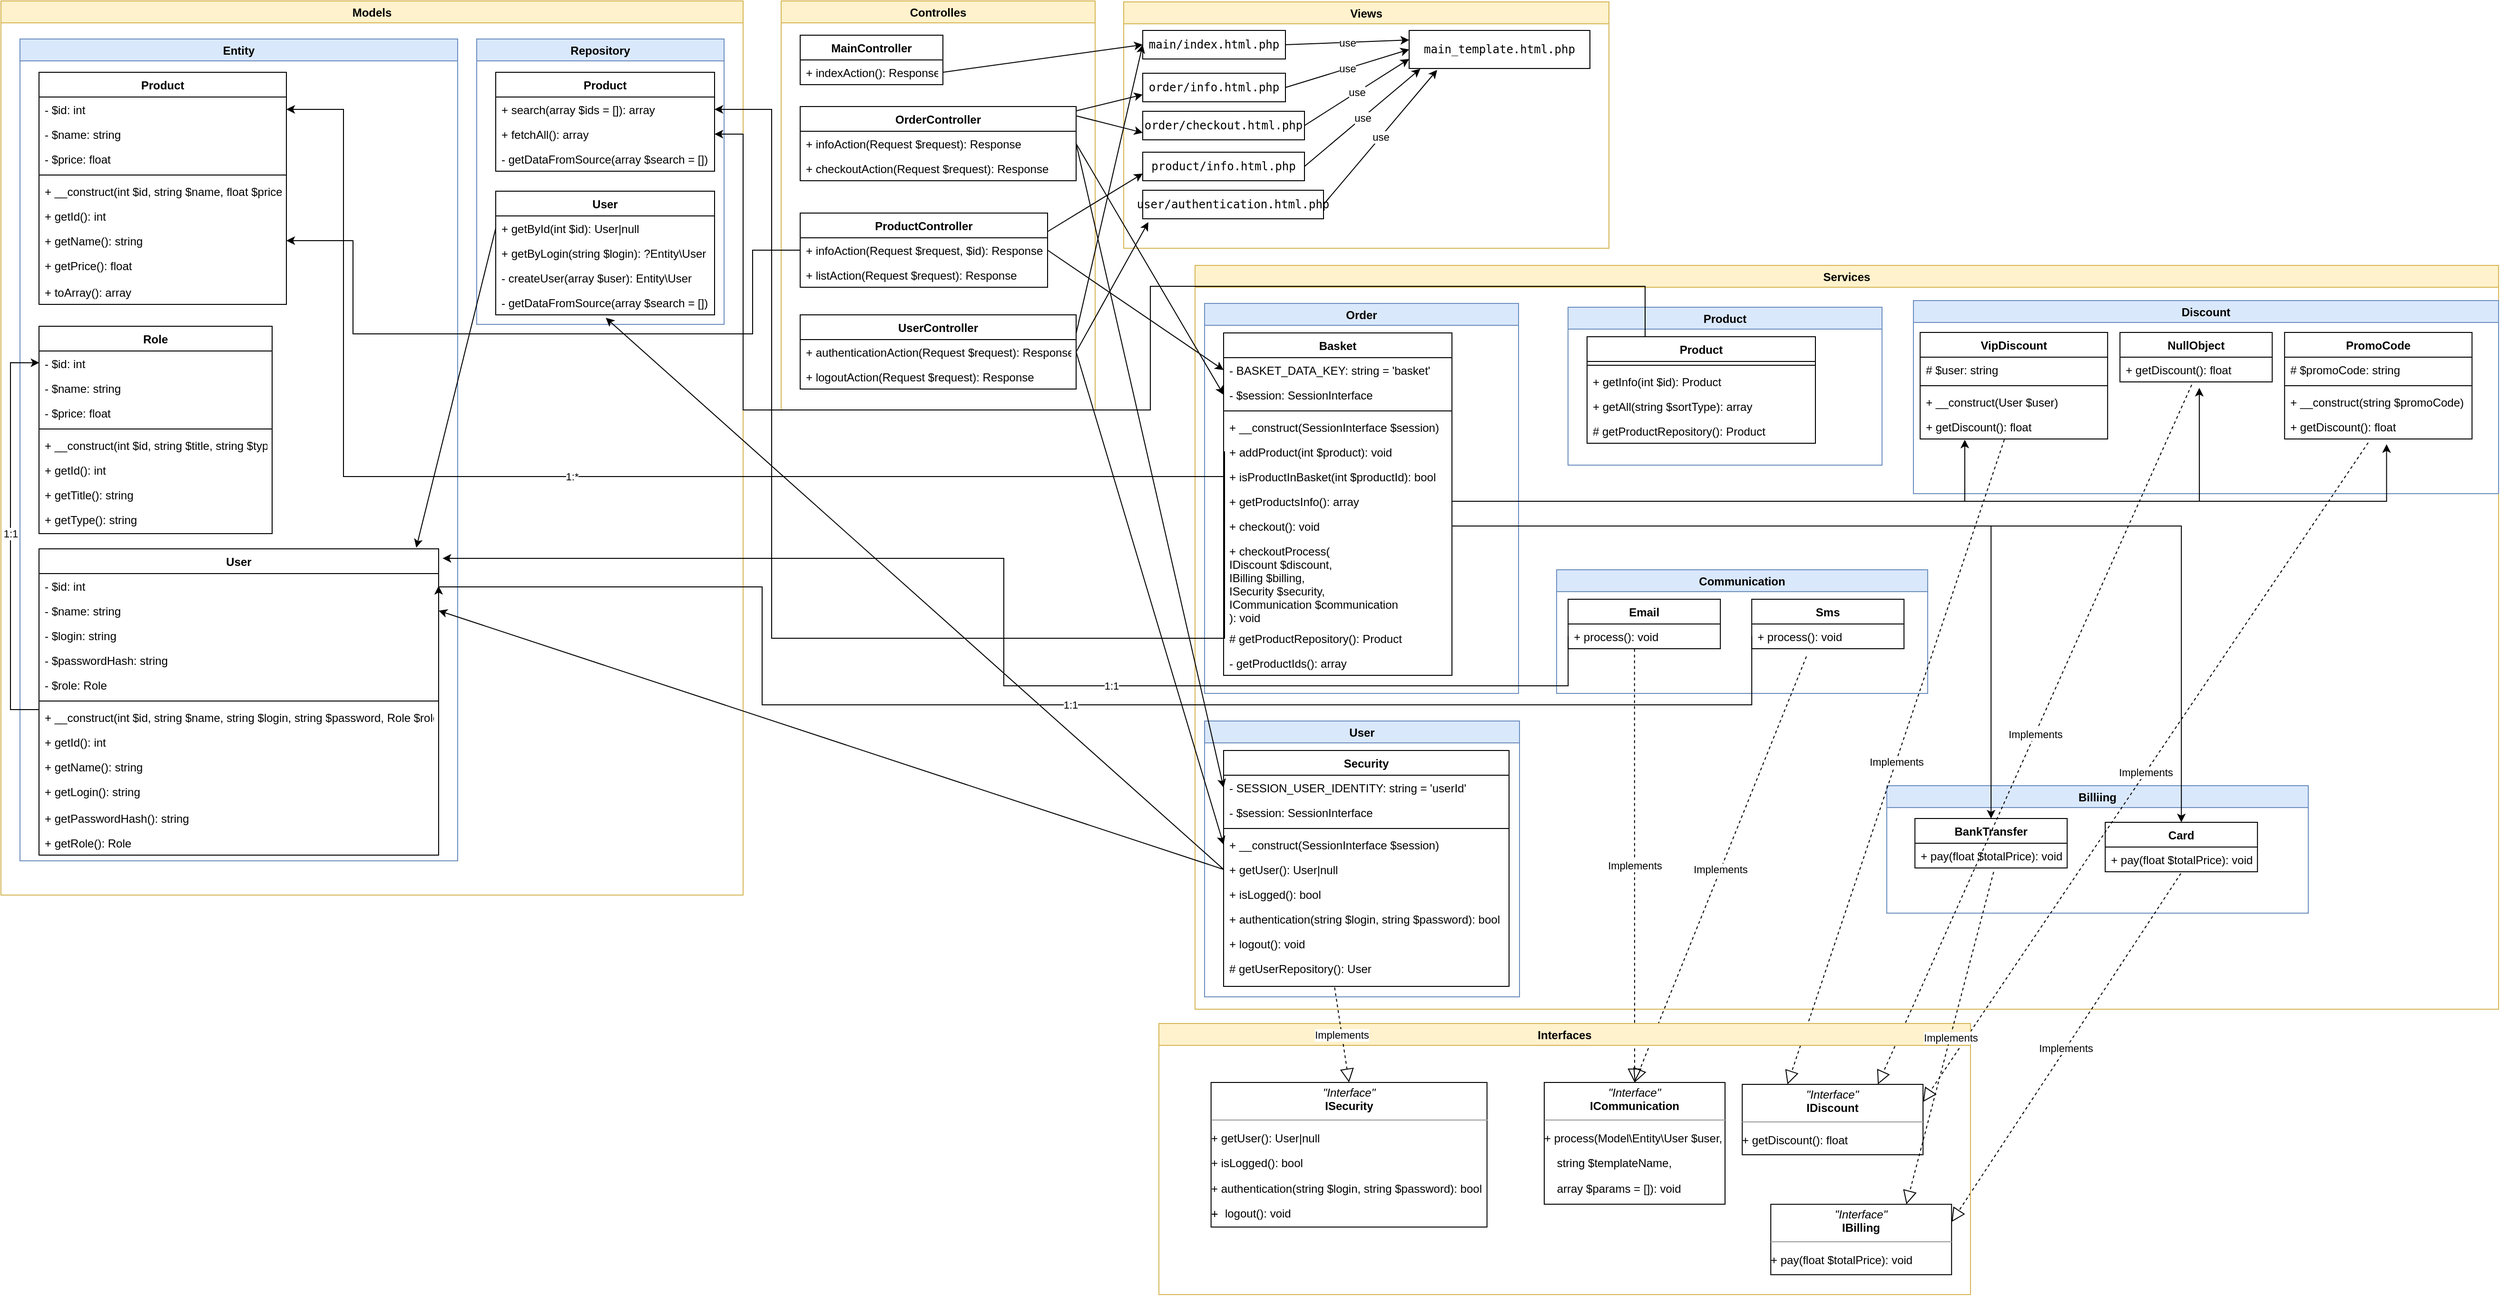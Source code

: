 <mxfile version="10.6.0" type="github"><diagram name="Page-1" id="5f0bae14-7c28-e335-631c-24af17079c00"><mxGraphModel dx="5050" dy="2860" grid="1" gridSize="10" guides="1" tooltips="1" connect="1" arrows="1" fold="1" page="1" pageScale="1" pageWidth="1100" pageHeight="850" background="#ffffff" math="0" shadow="0"><root><mxCell id="0"/><mxCell id="1" parent="0"/><mxCell id="SZYlyDQ5Q8TFRqOkPXHu-3" value="Controlles" style="swimlane;labelBackgroundColor=none;fillColor=#fff2cc;strokeColor=#d6b656;" parent="1" vertex="1"><mxGeometry x="840" y="20" width="330" height="430" as="geometry"/></mxCell><mxCell id="SZYlyDQ5Q8TFRqOkPXHu-4" value="MainController" style="swimlane;fontStyle=1;childLayout=stackLayout;horizontal=1;startSize=26;fillColor=none;horizontalStack=0;resizeParent=1;resizeParentMax=0;resizeLast=0;collapsible=1;marginBottom=0;" parent="SZYlyDQ5Q8TFRqOkPXHu-3" vertex="1"><mxGeometry x="20" y="36" width="150" height="52" as="geometry"/></mxCell><mxCell id="SZYlyDQ5Q8TFRqOkPXHu-5" value="+ indexAction(): Response" style="text;strokeColor=none;fillColor=none;align=left;verticalAlign=top;spacingLeft=4;spacingRight=4;overflow=hidden;rotatable=0;points=[[0,0.5],[1,0.5]];portConstraint=eastwest;" parent="SZYlyDQ5Q8TFRqOkPXHu-4" vertex="1"><mxGeometry y="26" width="150" height="26" as="geometry"/></mxCell><mxCell id="SZYlyDQ5Q8TFRqOkPXHu-8" value="OrderController" style="swimlane;fontStyle=1;childLayout=stackLayout;horizontal=1;startSize=26;fillColor=none;horizontalStack=0;resizeParent=1;resizeParentMax=0;resizeLast=0;collapsible=1;marginBottom=0;" parent="SZYlyDQ5Q8TFRqOkPXHu-3" vertex="1"><mxGeometry x="20" y="111" width="290" height="78" as="geometry"/></mxCell><mxCell id="ObM2VqM86O0dEcitTG5f-125" value="+ infoAction(Request $request): Response" style="text;strokeColor=none;fillColor=none;align=left;verticalAlign=top;spacingLeft=4;spacingRight=4;overflow=hidden;rotatable=0;points=[[0,0.5],[1,0.5]];portConstraint=eastwest;fontStyle=0" vertex="1" parent="SZYlyDQ5Q8TFRqOkPXHu-8"><mxGeometry y="26" width="290" height="26" as="geometry"/></mxCell><mxCell id="SZYlyDQ5Q8TFRqOkPXHu-10" value="+ checkoutAction(Request $request): Response" style="text;strokeColor=none;fillColor=none;align=left;verticalAlign=top;spacingLeft=4;spacingRight=4;overflow=hidden;rotatable=0;points=[[0,0.5],[1,0.5]];portConstraint=eastwest;" parent="SZYlyDQ5Q8TFRqOkPXHu-8" vertex="1"><mxGeometry y="52" width="290" height="26" as="geometry"/></mxCell><mxCell id="SZYlyDQ5Q8TFRqOkPXHu-12" value="ProductController" style="swimlane;fontStyle=1;childLayout=stackLayout;horizontal=1;startSize=26;fillColor=none;horizontalStack=0;resizeParent=1;resizeParentMax=0;resizeLast=0;collapsible=1;marginBottom=0;" parent="SZYlyDQ5Q8TFRqOkPXHu-3" vertex="1"><mxGeometry x="20" y="223" width="260" height="78" as="geometry"/></mxCell><mxCell id="SZYlyDQ5Q8TFRqOkPXHu-13" value="+ infoAction(Request $request, $id): Response" style="text;strokeColor=none;fillColor=none;align=left;verticalAlign=top;spacingLeft=4;spacingRight=4;overflow=hidden;rotatable=0;points=[[0,0.5],[1,0.5]];portConstraint=eastwest;" parent="SZYlyDQ5Q8TFRqOkPXHu-12" vertex="1"><mxGeometry y="26" width="260" height="26" as="geometry"/></mxCell><mxCell id="SZYlyDQ5Q8TFRqOkPXHu-14" value="+ listAction(Request $request): Response" style="text;strokeColor=none;fillColor=none;align=left;verticalAlign=top;spacingLeft=4;spacingRight=4;overflow=hidden;rotatable=0;points=[[0,0.5],[1,0.5]];portConstraint=eastwest;" parent="SZYlyDQ5Q8TFRqOkPXHu-12" vertex="1"><mxGeometry y="52" width="260" height="26" as="geometry"/></mxCell><mxCell id="SZYlyDQ5Q8TFRqOkPXHu-16" value="UserController" style="swimlane;fontStyle=1;childLayout=stackLayout;horizontal=1;startSize=26;fillColor=none;horizontalStack=0;resizeParent=1;resizeParentMax=0;resizeLast=0;collapsible=1;marginBottom=0;" parent="SZYlyDQ5Q8TFRqOkPXHu-3" vertex="1"><mxGeometry x="20" y="330" width="290" height="78" as="geometry"/></mxCell><mxCell id="SZYlyDQ5Q8TFRqOkPXHu-17" value="+ authenticationAction(Request $request): Response" style="text;strokeColor=none;fillColor=none;align=left;verticalAlign=top;spacingLeft=4;spacingRight=4;overflow=hidden;rotatable=0;points=[[0,0.5],[1,0.5]];portConstraint=eastwest;" parent="SZYlyDQ5Q8TFRqOkPXHu-16" vertex="1"><mxGeometry y="26" width="290" height="26" as="geometry"/></mxCell><mxCell id="SZYlyDQ5Q8TFRqOkPXHu-18" value="+ logoutAction(Request $request): Response" style="text;strokeColor=none;fillColor=none;align=left;verticalAlign=top;spacingLeft=4;spacingRight=4;overflow=hidden;rotatable=0;points=[[0,0.5],[1,0.5]];portConstraint=eastwest;" parent="SZYlyDQ5Q8TFRqOkPXHu-16" vertex="1"><mxGeometry y="52" width="290" height="26" as="geometry"/></mxCell><mxCell id="SZYlyDQ5Q8TFRqOkPXHu-20" value="Models" style="swimlane;labelBackgroundColor=none;html=0;fillColor=#fff2cc;strokeColor=#d6b656;" parent="1" vertex="1"><mxGeometry x="20" y="20" width="780" height="940" as="geometry"/></mxCell><mxCell id="SZYlyDQ5Q8TFRqOkPXHu-21" value="Entity" style="swimlane;labelBackgroundColor=none;html=0;fillColor=#dae8fc;strokeColor=#6c8ebf;" parent="SZYlyDQ5Q8TFRqOkPXHu-20" vertex="1"><mxGeometry x="20" y="40" width="460" height="864" as="geometry"/></mxCell><mxCell id="SZYlyDQ5Q8TFRqOkPXHu-22" value="Product" style="swimlane;fontStyle=1;childLayout=stackLayout;horizontal=1;startSize=26;fillColor=none;horizontalStack=0;resizeParent=1;resizeParentMax=0;resizeLast=0;collapsible=1;marginBottom=0;labelBackgroundColor=none;html=0;" parent="SZYlyDQ5Q8TFRqOkPXHu-21" vertex="1"><mxGeometry x="20" y="35" width="260" height="244" as="geometry"><mxRectangle x="20" y="810" width="70" height="26" as="alternateBounds"/></mxGeometry></mxCell><mxCell id="SZYlyDQ5Q8TFRqOkPXHu-23" value="- $id: int" style="text;strokeColor=none;fillColor=none;align=left;verticalAlign=top;spacingLeft=4;spacingRight=4;overflow=hidden;rotatable=0;points=[[0,0.5],[1,0.5]];portConstraint=eastwest;" parent="SZYlyDQ5Q8TFRqOkPXHu-22" vertex="1"><mxGeometry y="26" width="260" height="26" as="geometry"/></mxCell><mxCell id="SZYlyDQ5Q8TFRqOkPXHu-24" value="- $name: string" style="text;strokeColor=none;fillColor=none;align=left;verticalAlign=top;spacingLeft=4;spacingRight=4;overflow=hidden;rotatable=0;points=[[0,0.5],[1,0.5]];portConstraint=eastwest;" parent="SZYlyDQ5Q8TFRqOkPXHu-22" vertex="1"><mxGeometry y="52" width="260" height="26" as="geometry"/></mxCell><mxCell id="SZYlyDQ5Q8TFRqOkPXHu-25" value="- $price: float" style="text;strokeColor=none;fillColor=none;align=left;verticalAlign=top;spacingLeft=4;spacingRight=4;overflow=hidden;rotatable=0;points=[[0,0.5],[1,0.5]];portConstraint=eastwest;" parent="SZYlyDQ5Q8TFRqOkPXHu-22" vertex="1"><mxGeometry y="78" width="260" height="26" as="geometry"/></mxCell><mxCell id="ObM2VqM86O0dEcitTG5f-130" value="" style="line;strokeWidth=1;fillColor=none;align=left;verticalAlign=middle;spacingTop=-1;spacingLeft=3;spacingRight=3;rotatable=0;labelPosition=right;points=[];portConstraint=eastwest;fontFamily=Helvetica;" vertex="1" parent="SZYlyDQ5Q8TFRqOkPXHu-22"><mxGeometry y="104" width="260" height="8" as="geometry"/></mxCell><mxCell id="SZYlyDQ5Q8TFRqOkPXHu-28" value="+ __construct(int $id, string $name, float $price)" style="text;strokeColor=none;fillColor=none;align=left;verticalAlign=top;spacingLeft=4;spacingRight=4;overflow=hidden;rotatable=0;points=[[0,0.5],[1,0.5]];portConstraint=eastwest;" parent="SZYlyDQ5Q8TFRqOkPXHu-22" vertex="1"><mxGeometry y="112" width="260" height="26" as="geometry"/></mxCell><mxCell id="SZYlyDQ5Q8TFRqOkPXHu-29" value="+ getId(): int" style="text;strokeColor=none;fillColor=none;align=left;verticalAlign=top;spacingLeft=4;spacingRight=4;overflow=hidden;rotatable=0;points=[[0,0.5],[1,0.5]];portConstraint=eastwest;" parent="SZYlyDQ5Q8TFRqOkPXHu-22" vertex="1"><mxGeometry y="138" width="260" height="26" as="geometry"/></mxCell><mxCell id="SZYlyDQ5Q8TFRqOkPXHu-30" value="+ getName(): string" style="text;strokeColor=none;fillColor=none;align=left;verticalAlign=top;spacingLeft=4;spacingRight=4;overflow=hidden;rotatable=0;points=[[0,0.5],[1,0.5]];portConstraint=eastwest;" parent="SZYlyDQ5Q8TFRqOkPXHu-22" vertex="1"><mxGeometry y="164" width="260" height="26" as="geometry"/></mxCell><mxCell id="SZYlyDQ5Q8TFRqOkPXHu-31" value="+ getPrice(): float" style="text;strokeColor=none;fillColor=none;align=left;verticalAlign=top;spacingLeft=4;spacingRight=4;overflow=hidden;rotatable=0;points=[[0,0.5],[1,0.5]];portConstraint=eastwest;" parent="SZYlyDQ5Q8TFRqOkPXHu-22" vertex="1"><mxGeometry y="190" width="260" height="28" as="geometry"/></mxCell><mxCell id="SZYlyDQ5Q8TFRqOkPXHu-40" value="+ toArray(): array" style="text;strokeColor=none;fillColor=none;align=left;verticalAlign=top;spacingLeft=4;spacingRight=4;overflow=hidden;rotatable=0;points=[[0,0.5],[1,0.5]];portConstraint=eastwest;" parent="SZYlyDQ5Q8TFRqOkPXHu-22" vertex="1"><mxGeometry y="218" width="260" height="26" as="geometry"/></mxCell><mxCell id="SZYlyDQ5Q8TFRqOkPXHu-41" value="Role" style="swimlane;fontStyle=1;childLayout=stackLayout;horizontal=1;startSize=26;fillColor=none;horizontalStack=0;resizeParent=1;resizeParentMax=0;resizeLast=0;collapsible=1;marginBottom=0;labelBackgroundColor=none;html=0;" parent="SZYlyDQ5Q8TFRqOkPXHu-21" vertex="1"><mxGeometry x="20" y="302" width="245" height="218" as="geometry"><mxRectangle x="20" y="810" width="70" height="26" as="alternateBounds"/></mxGeometry></mxCell><mxCell id="ObM2VqM86O0dEcitTG5f-132" value="- $id: int" style="text;strokeColor=none;fillColor=none;align=left;verticalAlign=top;spacingLeft=4;spacingRight=4;overflow=hidden;rotatable=0;points=[[0,0.5],[1,0.5]];portConstraint=eastwest;" vertex="1" parent="SZYlyDQ5Q8TFRqOkPXHu-41"><mxGeometry y="26" width="245" height="26" as="geometry"/></mxCell><mxCell id="ObM2VqM86O0dEcitTG5f-133" value="- $name: string" style="text;strokeColor=none;fillColor=none;align=left;verticalAlign=top;spacingLeft=4;spacingRight=4;overflow=hidden;rotatable=0;points=[[0,0.5],[1,0.5]];portConstraint=eastwest;" vertex="1" parent="SZYlyDQ5Q8TFRqOkPXHu-41"><mxGeometry y="52" width="245" height="26" as="geometry"/></mxCell><mxCell id="ObM2VqM86O0dEcitTG5f-134" value="- $price: float" style="text;strokeColor=none;fillColor=none;align=left;verticalAlign=top;spacingLeft=4;spacingRight=4;overflow=hidden;rotatable=0;points=[[0,0.5],[1,0.5]];portConstraint=eastwest;" vertex="1" parent="SZYlyDQ5Q8TFRqOkPXHu-41"><mxGeometry y="78" width="245" height="26" as="geometry"/></mxCell><mxCell id="ObM2VqM86O0dEcitTG5f-131" value="" style="line;strokeWidth=1;fillColor=none;align=left;verticalAlign=middle;spacingTop=-1;spacingLeft=3;spacingRight=3;rotatable=0;labelPosition=right;points=[];portConstraint=eastwest;fontFamily=Helvetica;" vertex="1" parent="SZYlyDQ5Q8TFRqOkPXHu-41"><mxGeometry y="104" width="245" height="8" as="geometry"/></mxCell><mxCell id="SZYlyDQ5Q8TFRqOkPXHu-45" value="+ __construct(int $id, string $title, string $type)" style="text;strokeColor=none;fillColor=none;align=left;verticalAlign=top;spacingLeft=4;spacingRight=4;overflow=hidden;rotatable=0;points=[[0,0.5],[1,0.5]];portConstraint=eastwest;" parent="SZYlyDQ5Q8TFRqOkPXHu-41" vertex="1"><mxGeometry y="112" width="245" height="26" as="geometry"/></mxCell><mxCell id="SZYlyDQ5Q8TFRqOkPXHu-46" value="+ getId(): int" style="text;strokeColor=none;fillColor=none;align=left;verticalAlign=top;spacingLeft=4;spacingRight=4;overflow=hidden;rotatable=0;points=[[0,0.5],[1,0.5]];portConstraint=eastwest;" parent="SZYlyDQ5Q8TFRqOkPXHu-41" vertex="1"><mxGeometry y="138" width="245" height="26" as="geometry"/></mxCell><mxCell id="SZYlyDQ5Q8TFRqOkPXHu-47" value="+ getTitle(): string" style="text;strokeColor=none;fillColor=none;align=left;verticalAlign=top;spacingLeft=4;spacingRight=4;overflow=hidden;rotatable=0;points=[[0,0.5],[1,0.5]];portConstraint=eastwest;" parent="SZYlyDQ5Q8TFRqOkPXHu-41" vertex="1"><mxGeometry y="164" width="245" height="26" as="geometry"/></mxCell><mxCell id="SZYlyDQ5Q8TFRqOkPXHu-48" value="+ getType(): string" style="text;strokeColor=none;fillColor=none;align=left;verticalAlign=top;spacingLeft=4;spacingRight=4;overflow=hidden;rotatable=0;points=[[0,0.5],[1,0.5]];portConstraint=eastwest;" parent="SZYlyDQ5Q8TFRqOkPXHu-41" vertex="1"><mxGeometry y="190" width="245" height="28" as="geometry"/></mxCell><mxCell id="SZYlyDQ5Q8TFRqOkPXHu-50" value="User" style="swimlane;fontStyle=1;childLayout=stackLayout;horizontal=1;startSize=26;fillColor=none;horizontalStack=0;resizeParent=1;resizeParentMax=0;resizeLast=0;collapsible=1;marginBottom=0;labelBackgroundColor=none;html=0;" parent="SZYlyDQ5Q8TFRqOkPXHu-21" vertex="1"><mxGeometry x="20" y="536" width="420" height="322" as="geometry"><mxRectangle x="20" y="810" width="70" height="26" as="alternateBounds"/></mxGeometry></mxCell><mxCell id="SZYlyDQ5Q8TFRqOkPXHu-51" value="- $id: int" style="text;strokeColor=none;fillColor=none;align=left;verticalAlign=top;spacingLeft=4;spacingRight=4;overflow=hidden;rotatable=0;points=[[0,0.5],[1,0.5]];portConstraint=eastwest;" parent="SZYlyDQ5Q8TFRqOkPXHu-50" vertex="1"><mxGeometry y="26" width="420" height="26" as="geometry"/></mxCell><mxCell id="SZYlyDQ5Q8TFRqOkPXHu-52" value="- $name: string" style="text;strokeColor=none;fillColor=none;align=left;verticalAlign=top;spacingLeft=4;spacingRight=4;overflow=hidden;rotatable=0;points=[[0,0.5],[1,0.5]];portConstraint=eastwest;" parent="SZYlyDQ5Q8TFRqOkPXHu-50" vertex="1"><mxGeometry y="52" width="420" height="26" as="geometry"/></mxCell><mxCell id="SZYlyDQ5Q8TFRqOkPXHu-53" value="- $login: string" style="text;strokeColor=none;fillColor=none;align=left;verticalAlign=top;spacingLeft=4;spacingRight=4;overflow=hidden;rotatable=0;points=[[0,0.5],[1,0.5]];portConstraint=eastwest;" parent="SZYlyDQ5Q8TFRqOkPXHu-50" vertex="1"><mxGeometry y="78" width="420" height="26" as="geometry"/></mxCell><mxCell id="SZYlyDQ5Q8TFRqOkPXHu-59" value="- $passwordHash: string" style="text;strokeColor=none;fillColor=none;align=left;verticalAlign=top;spacingLeft=4;spacingRight=4;overflow=hidden;rotatable=0;points=[[0,0.5],[1,0.5]];portConstraint=eastwest;" parent="SZYlyDQ5Q8TFRqOkPXHu-50" vertex="1"><mxGeometry y="104" width="420" height="26" as="geometry"/></mxCell><mxCell id="SZYlyDQ5Q8TFRqOkPXHu-60" value="- $role: Role" style="text;strokeColor=none;fillColor=none;align=left;verticalAlign=top;spacingLeft=4;spacingRight=4;overflow=hidden;rotatable=0;points=[[0,0.5],[1,0.5]];portConstraint=eastwest;" parent="SZYlyDQ5Q8TFRqOkPXHu-50" vertex="1"><mxGeometry y="130" width="420" height="26" as="geometry"/></mxCell><mxCell id="ObM2VqM86O0dEcitTG5f-136" value="" style="line;strokeWidth=1;fillColor=none;align=left;verticalAlign=middle;spacingTop=-1;spacingLeft=3;spacingRight=3;rotatable=0;labelPosition=right;points=[];portConstraint=eastwest;fontFamily=Helvetica;" vertex="1" parent="SZYlyDQ5Q8TFRqOkPXHu-50"><mxGeometry y="156" width="420" height="8" as="geometry"/></mxCell><mxCell id="SZYlyDQ5Q8TFRqOkPXHu-54" value="+ __construct(int $id, string $name, string $login, string $password, Role $role)" style="text;strokeColor=none;fillColor=none;align=left;verticalAlign=top;spacingLeft=4;spacingRight=4;overflow=hidden;rotatable=0;points=[[0,0.5],[1,0.5]];portConstraint=eastwest;" parent="SZYlyDQ5Q8TFRqOkPXHu-50" vertex="1"><mxGeometry y="164" width="420" height="26" as="geometry"/></mxCell><mxCell id="SZYlyDQ5Q8TFRqOkPXHu-55" value="+ getId(): int" style="text;strokeColor=none;fillColor=none;align=left;verticalAlign=top;spacingLeft=4;spacingRight=4;overflow=hidden;rotatable=0;points=[[0,0.5],[1,0.5]];portConstraint=eastwest;" parent="SZYlyDQ5Q8TFRqOkPXHu-50" vertex="1"><mxGeometry y="190" width="420" height="26" as="geometry"/></mxCell><mxCell id="SZYlyDQ5Q8TFRqOkPXHu-56" value="+ getName(): string" style="text;strokeColor=none;fillColor=none;align=left;verticalAlign=top;spacingLeft=4;spacingRight=4;overflow=hidden;rotatable=0;points=[[0,0.5],[1,0.5]];portConstraint=eastwest;" parent="SZYlyDQ5Q8TFRqOkPXHu-50" vertex="1"><mxGeometry y="216" width="420" height="26" as="geometry"/></mxCell><mxCell id="SZYlyDQ5Q8TFRqOkPXHu-57" value="+ getLogin(): string" style="text;strokeColor=none;fillColor=none;align=left;verticalAlign=top;spacingLeft=4;spacingRight=4;overflow=hidden;rotatable=0;points=[[0,0.5],[1,0.5]];portConstraint=eastwest;" parent="SZYlyDQ5Q8TFRqOkPXHu-50" vertex="1"><mxGeometry y="242" width="420" height="28" as="geometry"/></mxCell><mxCell id="SZYlyDQ5Q8TFRqOkPXHu-58" value="+ getPasswordHash(): string" style="text;strokeColor=none;fillColor=none;align=left;verticalAlign=top;spacingLeft=4;spacingRight=4;overflow=hidden;rotatable=0;points=[[0,0.5],[1,0.5]];portConstraint=eastwest;" parent="SZYlyDQ5Q8TFRqOkPXHu-50" vertex="1"><mxGeometry y="270" width="420" height="26" as="geometry"/></mxCell><mxCell id="SZYlyDQ5Q8TFRqOkPXHu-61" value="+ getRole(): Role" style="text;strokeColor=none;fillColor=none;align=left;verticalAlign=top;spacingLeft=4;spacingRight=4;overflow=hidden;rotatable=0;points=[[0,0.5],[1,0.5]];portConstraint=eastwest;" parent="SZYlyDQ5Q8TFRqOkPXHu-50" vertex="1"><mxGeometry y="296" width="420" height="26" as="geometry"/></mxCell><mxCell id="SZYlyDQ5Q8TFRqOkPXHu-152" value="1:1" style="edgeStyle=orthogonalEdgeStyle;rounded=0;orthogonalLoop=1;jettySize=auto;html=1;exitX=0;exitY=0.5;exitDx=0;exitDy=0;entryX=0;entryY=0.5;entryDx=0;entryDy=0;" parent="SZYlyDQ5Q8TFRqOkPXHu-21" source="SZYlyDQ5Q8TFRqOkPXHu-54" edge="1"><mxGeometry x="0.031" relative="1" as="geometry"><Array as="points"><mxPoint x="20" y="705"/><mxPoint x="-10" y="705"/><mxPoint x="-10" y="340"/></Array><mxPoint x="20.333" y="340.333" as="targetPoint"/><mxPoint as="offset"/></mxGeometry></mxCell><mxCell id="SZYlyDQ5Q8TFRqOkPXHu-62" value="Repository" style="swimlane;labelBackgroundColor=none;html=0;fillColor=#dae8fc;strokeColor=#6c8ebf;" parent="SZYlyDQ5Q8TFRqOkPXHu-20" vertex="1"><mxGeometry x="500" y="40" width="260" height="300" as="geometry"/></mxCell><mxCell id="SZYlyDQ5Q8TFRqOkPXHu-63" value="Product" style="swimlane;fontStyle=1;childLayout=stackLayout;horizontal=1;startSize=26;fillColor=none;horizontalStack=0;resizeParent=1;resizeParentMax=0;resizeLast=0;collapsible=1;marginBottom=0;labelBackgroundColor=none;html=0;" parent="SZYlyDQ5Q8TFRqOkPXHu-62" vertex="1"><mxGeometry x="20" y="35" width="230" height="104" as="geometry"><mxRectangle x="20" y="810" width="70" height="26" as="alternateBounds"/></mxGeometry></mxCell><mxCell id="SZYlyDQ5Q8TFRqOkPXHu-64" value="+ search(array $ids = []): array" style="text;strokeColor=none;fillColor=none;align=left;verticalAlign=top;spacingLeft=4;spacingRight=4;overflow=hidden;rotatable=0;points=[[0,0.5],[1,0.5]];portConstraint=eastwest;" parent="SZYlyDQ5Q8TFRqOkPXHu-63" vertex="1"><mxGeometry y="26" width="230" height="26" as="geometry"/></mxCell><mxCell id="SZYlyDQ5Q8TFRqOkPXHu-65" value="+ fetchAll(): array" style="text;strokeColor=none;fillColor=none;align=left;verticalAlign=top;spacingLeft=4;spacingRight=4;overflow=hidden;rotatable=0;points=[[0,0.5],[1,0.5]];portConstraint=eastwest;" parent="SZYlyDQ5Q8TFRqOkPXHu-63" vertex="1"><mxGeometry y="52" width="230" height="26" as="geometry"/></mxCell><mxCell id="SZYlyDQ5Q8TFRqOkPXHu-66" value="- getDataFromSource(array $search = [])" style="text;strokeColor=none;fillColor=none;align=left;verticalAlign=top;spacingLeft=4;spacingRight=4;overflow=hidden;rotatable=0;points=[[0,0.5],[1,0.5]];portConstraint=eastwest;" parent="SZYlyDQ5Q8TFRqOkPXHu-63" vertex="1"><mxGeometry y="78" width="230" height="26" as="geometry"/></mxCell><mxCell id="SZYlyDQ5Q8TFRqOkPXHu-80" value="User" style="swimlane;fontStyle=1;childLayout=stackLayout;horizontal=1;startSize=26;fillColor=none;horizontalStack=0;resizeParent=1;resizeParentMax=0;resizeLast=0;collapsible=1;marginBottom=0;labelBackgroundColor=none;html=0;" parent="SZYlyDQ5Q8TFRqOkPXHu-62" vertex="1"><mxGeometry x="20" y="160" width="230" height="130" as="geometry"><mxRectangle x="20" y="810" width="70" height="26" as="alternateBounds"/></mxGeometry></mxCell><mxCell id="SZYlyDQ5Q8TFRqOkPXHu-81" value="+ getById(int $id): User|null" style="text;strokeColor=none;fillColor=none;align=left;verticalAlign=top;spacingLeft=4;spacingRight=4;overflow=hidden;rotatable=0;points=[[0,0.5],[1,0.5]];portConstraint=eastwest;" parent="SZYlyDQ5Q8TFRqOkPXHu-80" vertex="1"><mxGeometry y="26" width="230" height="26" as="geometry"/></mxCell><mxCell id="SZYlyDQ5Q8TFRqOkPXHu-82" value="+ getByLogin(string $login): ?Entity\User" style="text;strokeColor=none;fillColor=none;align=left;verticalAlign=top;spacingLeft=4;spacingRight=4;overflow=hidden;rotatable=0;points=[[0,0.5],[1,0.5]];portConstraint=eastwest;" parent="SZYlyDQ5Q8TFRqOkPXHu-80" vertex="1"><mxGeometry y="52" width="230" height="26" as="geometry"/></mxCell><mxCell id="SZYlyDQ5Q8TFRqOkPXHu-83" value="- createUser(array $user): Entity\User" style="text;strokeColor=none;fillColor=none;align=left;verticalAlign=top;spacingLeft=4;spacingRight=4;overflow=hidden;rotatable=0;points=[[0,0.5],[1,0.5]];portConstraint=eastwest;" parent="SZYlyDQ5Q8TFRqOkPXHu-80" vertex="1"><mxGeometry y="78" width="230" height="26" as="geometry"/></mxCell><mxCell id="SZYlyDQ5Q8TFRqOkPXHu-84" value="- getDataFromSource(array $search = [])" style="text;strokeColor=none;fillColor=none;align=left;verticalAlign=top;spacingLeft=4;spacingRight=4;overflow=hidden;rotatable=0;points=[[0,0.5],[1,0.5]];portConstraint=eastwest;" parent="SZYlyDQ5Q8TFRqOkPXHu-80" vertex="1"><mxGeometry y="104" width="230" height="26" as="geometry"/></mxCell><mxCell id="SZYlyDQ5Q8TFRqOkPXHu-164" style="rounded=0;orthogonalLoop=1;jettySize=auto;html=1;exitX=0;exitY=0.5;exitDx=0;exitDy=0;entryX=0.944;entryY=-0.004;entryDx=0;entryDy=0;entryPerimeter=0;" parent="SZYlyDQ5Q8TFRqOkPXHu-20" source="SZYlyDQ5Q8TFRqOkPXHu-81" target="SZYlyDQ5Q8TFRqOkPXHu-50" edge="1"><mxGeometry relative="1" as="geometry"/></mxCell><mxCell id="SZYlyDQ5Q8TFRqOkPXHu-92" value="Services" style="swimlane;labelBackgroundColor=none;html=0;fillColor=#fff2cc;strokeColor=#d6b656;" parent="1" vertex="1"><mxGeometry x="1275" y="298" width="1370" height="782" as="geometry"/></mxCell><mxCell id="SZYlyDQ5Q8TFRqOkPXHu-97" value="Order" style="swimlane;labelBackgroundColor=none;html=0;fillColor=#dae8fc;strokeColor=#6c8ebf;" parent="SZYlyDQ5Q8TFRqOkPXHu-92" vertex="1"><mxGeometry x="10" y="40" width="330" height="410" as="geometry"/></mxCell><mxCell id="SZYlyDQ5Q8TFRqOkPXHu-106" value="Basket" style="swimlane;fontStyle=1;childLayout=stackLayout;horizontal=1;startSize=26;fillColor=none;horizontalStack=0;resizeParent=1;resizeParentMax=0;resizeLast=0;collapsible=1;marginBottom=0;labelBackgroundColor=none;html=0;" parent="SZYlyDQ5Q8TFRqOkPXHu-97" vertex="1"><mxGeometry x="20" y="31" width="240" height="360" as="geometry"/></mxCell><mxCell id="SZYlyDQ5Q8TFRqOkPXHu-107" value="- BASKET_DATA_KEY: string = 'basket'" style="text;strokeColor=none;fillColor=none;align=left;verticalAlign=top;spacingLeft=4;spacingRight=4;overflow=hidden;rotatable=0;points=[[0,0.5],[1,0.5]];portConstraint=eastwest;" parent="SZYlyDQ5Q8TFRqOkPXHu-106" vertex="1"><mxGeometry y="26" width="240" height="26" as="geometry"/></mxCell><mxCell id="SZYlyDQ5Q8TFRqOkPXHu-108" value="- $session: SessionInterface" style="text;strokeColor=none;fillColor=none;align=left;verticalAlign=top;spacingLeft=4;spacingRight=4;overflow=hidden;rotatable=0;points=[[0,0.5],[1,0.5]];portConstraint=eastwest;" parent="SZYlyDQ5Q8TFRqOkPXHu-106" vertex="1"><mxGeometry y="52" width="240" height="26" as="geometry"/></mxCell><mxCell id="ObM2VqM86O0dEcitTG5f-126" value="" style="line;strokeWidth=1;fillColor=none;align=left;verticalAlign=middle;spacingTop=-1;spacingLeft=3;spacingRight=3;rotatable=0;labelPosition=right;points=[];portConstraint=eastwest;fontFamily=Helvetica;" vertex="1" parent="SZYlyDQ5Q8TFRqOkPXHu-106"><mxGeometry y="78" width="240" height="8" as="geometry"/></mxCell><mxCell id="SZYlyDQ5Q8TFRqOkPXHu-109" value="+ __construct(SessionInterface $session)" style="text;strokeColor=none;fillColor=none;align=left;verticalAlign=top;spacingLeft=4;spacingRight=4;overflow=hidden;rotatable=0;points=[[0,0.5],[1,0.5]];portConstraint=eastwest;" parent="SZYlyDQ5Q8TFRqOkPXHu-106" vertex="1"><mxGeometry y="86" width="240" height="26" as="geometry"/></mxCell><mxCell id="SZYlyDQ5Q8TFRqOkPXHu-110" value="+ addProduct(int $product): void" style="text;strokeColor=none;fillColor=none;align=left;verticalAlign=top;spacingLeft=4;spacingRight=4;overflow=hidden;rotatable=0;points=[[0,0.5],[1,0.5]];portConstraint=eastwest;" parent="SZYlyDQ5Q8TFRqOkPXHu-106" vertex="1"><mxGeometry y="112" width="240" height="26" as="geometry"/></mxCell><mxCell id="SZYlyDQ5Q8TFRqOkPXHu-111" value="+ isProductInBasket(int $productId): bool" style="text;strokeColor=none;fillColor=none;align=left;verticalAlign=top;spacingLeft=4;spacingRight=4;overflow=hidden;rotatable=0;points=[[0,0.5],[1,0.5]];portConstraint=eastwest;" parent="SZYlyDQ5Q8TFRqOkPXHu-106" vertex="1"><mxGeometry y="138" width="240" height="26" as="geometry"/></mxCell><mxCell id="SZYlyDQ5Q8TFRqOkPXHu-112" value="+ getProductsInfo(): array" style="text;strokeColor=none;fillColor=none;align=left;verticalAlign=top;spacingLeft=4;spacingRight=4;overflow=hidden;rotatable=0;points=[[0,0.5],[1,0.5]];portConstraint=eastwest;" parent="SZYlyDQ5Q8TFRqOkPXHu-106" vertex="1"><mxGeometry y="164" width="240" height="26" as="geometry"/></mxCell><mxCell id="SZYlyDQ5Q8TFRqOkPXHu-113" value="+ checkout(): void" style="text;strokeColor=none;fillColor=none;align=left;verticalAlign=top;spacingLeft=4;spacingRight=4;overflow=hidden;rotatable=0;points=[[0,0.5],[1,0.5]];portConstraint=eastwest;" parent="SZYlyDQ5Q8TFRqOkPXHu-106" vertex="1"><mxGeometry y="190" width="240" height="26" as="geometry"/></mxCell><mxCell id="SZYlyDQ5Q8TFRqOkPXHu-114" value="+ checkoutProcess(&#10;IDiscount $discount,&#10;IBilling $billing,&#10;ISecurity $security,&#10;ICommunication $communication&#10;): void" style="text;strokeColor=none;fillColor=none;align=left;verticalAlign=top;spacingLeft=4;spacingRight=4;overflow=hidden;rotatable=0;points=[[0,0.5],[1,0.5]];portConstraint=eastwest;" parent="SZYlyDQ5Q8TFRqOkPXHu-106" vertex="1"><mxGeometry y="216" width="240" height="92" as="geometry"/></mxCell><mxCell id="SZYlyDQ5Q8TFRqOkPXHu-115" value="# getProductRepository(): Product" style="text;strokeColor=none;fillColor=none;align=left;verticalAlign=top;spacingLeft=4;spacingRight=4;overflow=hidden;rotatable=0;points=[[0,0.5],[1,0.5]];portConstraint=eastwest;" parent="SZYlyDQ5Q8TFRqOkPXHu-106" vertex="1"><mxGeometry y="308" width="240" height="26" as="geometry"/></mxCell><mxCell id="SZYlyDQ5Q8TFRqOkPXHu-126" value="- getProductIds(): array" style="text;strokeColor=none;fillColor=none;align=left;verticalAlign=top;spacingLeft=4;spacingRight=4;overflow=hidden;rotatable=0;points=[[0,0.5],[1,0.5]];portConstraint=eastwest;" parent="SZYlyDQ5Q8TFRqOkPXHu-106" vertex="1"><mxGeometry y="334" width="240" height="26" as="geometry"/></mxCell><mxCell id="SZYlyDQ5Q8TFRqOkPXHu-128" value="User" style="swimlane;labelBackgroundColor=none;html=0;fillColor=#dae8fc;strokeColor=#6c8ebf;" parent="SZYlyDQ5Q8TFRqOkPXHu-92" vertex="1"><mxGeometry x="10" y="479" width="331" height="290" as="geometry"/></mxCell><mxCell id="SZYlyDQ5Q8TFRqOkPXHu-129" value="Security" style="swimlane;fontStyle=1;childLayout=stackLayout;horizontal=1;startSize=26;fillColor=none;horizontalStack=0;resizeParent=1;resizeParentMax=0;resizeLast=0;collapsible=1;marginBottom=0;labelBackgroundColor=none;html=0;" parent="SZYlyDQ5Q8TFRqOkPXHu-128" vertex="1"><mxGeometry x="20" y="31" width="300" height="248" as="geometry"/></mxCell><mxCell id="SZYlyDQ5Q8TFRqOkPXHu-130" value="- SESSION_USER_IDENTITY: string = 'userId'" style="text;strokeColor=none;fillColor=none;align=left;verticalAlign=top;spacingLeft=4;spacingRight=4;overflow=hidden;rotatable=0;points=[[0,0.5],[1,0.5]];portConstraint=eastwest;" parent="SZYlyDQ5Q8TFRqOkPXHu-129" vertex="1"><mxGeometry y="26" width="300" height="26" as="geometry"/></mxCell><mxCell id="SZYlyDQ5Q8TFRqOkPXHu-131" value="- $session: SessionInterface" style="text;strokeColor=none;fillColor=none;align=left;verticalAlign=top;spacingLeft=4;spacingRight=4;overflow=hidden;rotatable=0;points=[[0,0.5],[1,0.5]];portConstraint=eastwest;" parent="SZYlyDQ5Q8TFRqOkPXHu-129" vertex="1"><mxGeometry y="52" width="300" height="26" as="geometry"/></mxCell><mxCell id="ObM2VqM86O0dEcitTG5f-128" value="" style="line;strokeWidth=1;fillColor=none;align=left;verticalAlign=middle;spacingTop=-1;spacingLeft=3;spacingRight=3;rotatable=0;labelPosition=right;points=[];portConstraint=eastwest;fontFamily=Helvetica;" vertex="1" parent="SZYlyDQ5Q8TFRqOkPXHu-129"><mxGeometry y="78" width="300" height="8" as="geometry"/></mxCell><mxCell id="SZYlyDQ5Q8TFRqOkPXHu-132" value="+ __construct(SessionInterface $session)" style="text;strokeColor=none;fillColor=none;align=left;verticalAlign=top;spacingLeft=4;spacingRight=4;overflow=hidden;rotatable=0;points=[[0,0.5],[1,0.5]];portConstraint=eastwest;" parent="SZYlyDQ5Q8TFRqOkPXHu-129" vertex="1"><mxGeometry y="86" width="300" height="26" as="geometry"/></mxCell><mxCell id="SZYlyDQ5Q8TFRqOkPXHu-133" value="+ getUser(): User|null" style="text;strokeColor=none;fillColor=none;align=left;verticalAlign=top;spacingLeft=4;spacingRight=4;overflow=hidden;rotatable=0;points=[[0,0.5],[1,0.5]];portConstraint=eastwest;" parent="SZYlyDQ5Q8TFRqOkPXHu-129" vertex="1"><mxGeometry y="112" width="300" height="26" as="geometry"/></mxCell><mxCell id="SZYlyDQ5Q8TFRqOkPXHu-134" value="+ isLogged(): bool" style="text;strokeColor=none;fillColor=none;align=left;verticalAlign=top;spacingLeft=4;spacingRight=4;overflow=hidden;rotatable=0;points=[[0,0.5],[1,0.5]];portConstraint=eastwest;" parent="SZYlyDQ5Q8TFRqOkPXHu-129" vertex="1"><mxGeometry y="138" width="300" height="26" as="geometry"/></mxCell><mxCell id="SZYlyDQ5Q8TFRqOkPXHu-135" value="+ authentication(string $login, string $password): bool" style="text;strokeColor=none;fillColor=none;align=left;verticalAlign=top;spacingLeft=4;spacingRight=4;overflow=hidden;rotatable=0;points=[[0,0.5],[1,0.5]];portConstraint=eastwest;" parent="SZYlyDQ5Q8TFRqOkPXHu-129" vertex="1"><mxGeometry y="164" width="300" height="26" as="geometry"/></mxCell><mxCell id="SZYlyDQ5Q8TFRqOkPXHu-136" value="+ logout(): void" style="text;strokeColor=none;fillColor=none;align=left;verticalAlign=top;spacingLeft=4;spacingRight=4;overflow=hidden;rotatable=0;points=[[0,0.5],[1,0.5]];portConstraint=eastwest;" parent="SZYlyDQ5Q8TFRqOkPXHu-129" vertex="1"><mxGeometry y="190" width="300" height="26" as="geometry"/></mxCell><mxCell id="SZYlyDQ5Q8TFRqOkPXHu-137" value="# getUserRepository(): User" style="text;strokeColor=none;fillColor=none;align=left;verticalAlign=top;spacingLeft=4;spacingRight=4;overflow=hidden;rotatable=0;points=[[0,0.5],[1,0.5]];portConstraint=eastwest;" parent="SZYlyDQ5Q8TFRqOkPXHu-129" vertex="1"><mxGeometry y="216" width="300" height="32" as="geometry"/></mxCell><mxCell id="ObM2VqM86O0dEcitTG5f-193" value="Product" style="swimlane;labelBackgroundColor=none;html=0;fillColor=#dae8fc;strokeColor=#6c8ebf;startSize=23;" vertex="1" parent="SZYlyDQ5Q8TFRqOkPXHu-92"><mxGeometry x="392" y="44" width="330" height="166" as="geometry"/></mxCell><mxCell id="ObM2VqM86O0dEcitTG5f-194" value="Product" style="swimlane;fontStyle=1;childLayout=stackLayout;horizontal=1;startSize=26;fillColor=none;horizontalStack=0;resizeParent=1;resizeParentMax=0;resizeLast=0;collapsible=1;marginBottom=0;labelBackgroundColor=none;html=0;" vertex="1" parent="ObM2VqM86O0dEcitTG5f-193"><mxGeometry x="20" y="31" width="240" height="112" as="geometry"/></mxCell><mxCell id="ObM2VqM86O0dEcitTG5f-197" value="" style="line;strokeWidth=1;fillColor=none;align=left;verticalAlign=middle;spacingTop=-1;spacingLeft=3;spacingRight=3;rotatable=0;labelPosition=right;points=[];portConstraint=eastwest;fontFamily=Helvetica;" vertex="1" parent="ObM2VqM86O0dEcitTG5f-194"><mxGeometry y="26" width="240" height="8" as="geometry"/></mxCell><mxCell id="ObM2VqM86O0dEcitTG5f-198" value="+ getInfo(int $id): Product" style="text;strokeColor=none;fillColor=none;align=left;verticalAlign=top;spacingLeft=4;spacingRight=4;overflow=hidden;rotatable=0;points=[[0,0.5],[1,0.5]];portConstraint=eastwest;" vertex="1" parent="ObM2VqM86O0dEcitTG5f-194"><mxGeometry y="34" width="240" height="26" as="geometry"/></mxCell><mxCell id="ObM2VqM86O0dEcitTG5f-199" value="+ getAll(string $sortType): array" style="text;strokeColor=none;fillColor=none;align=left;verticalAlign=top;spacingLeft=4;spacingRight=4;overflow=hidden;rotatable=0;points=[[0,0.5],[1,0.5]];portConstraint=eastwest;" vertex="1" parent="ObM2VqM86O0dEcitTG5f-194"><mxGeometry y="60" width="240" height="26" as="geometry"/></mxCell><mxCell id="ObM2VqM86O0dEcitTG5f-204" value="# getProductRepository(): Product" style="text;strokeColor=none;fillColor=none;align=left;verticalAlign=top;spacingLeft=4;spacingRight=4;overflow=hidden;rotatable=0;points=[[0,0.5],[1,0.5]];portConstraint=eastwest;" vertex="1" parent="ObM2VqM86O0dEcitTG5f-194"><mxGeometry y="86" width="240" height="26" as="geometry"/></mxCell><mxCell id="ObM2VqM86O0dEcitTG5f-139" value="&lt;p style=&quot;margin: 0px ; margin-top: 4px ; text-align: center&quot;&gt;&lt;i&gt;&quot;Interface&quot;&lt;/i&gt;&lt;br&gt;&lt;b&gt;ICommunication&lt;/b&gt;&lt;/p&gt;&lt;hr size=&quot;1&quot;&gt;&lt;p&gt;+&amp;nbsp;&lt;span&gt;process&lt;/span&gt;&lt;span&gt;(&lt;/span&gt;&lt;span&gt;Model\Entity\User &lt;/span&gt;&lt;span&gt;$user&lt;/span&gt;&lt;span&gt;,&amp;nbsp; &amp;nbsp;&lt;/span&gt;&lt;/p&gt;&lt;p&gt;&lt;span&gt;&amp;nbsp; &amp;nbsp; string &lt;/span&gt;&lt;span&gt;$templateName&lt;/span&gt;&lt;span&gt;,&amp;nbsp;&lt;/span&gt;&lt;/p&gt;&lt;p&gt;&lt;span&gt;&amp;nbsp; &amp;nbsp; array &lt;/span&gt;&lt;span&gt;$params &lt;/span&gt;&lt;span&gt;= &lt;/span&gt;&lt;span&gt;[])&lt;/span&gt;&lt;span&gt;: &lt;/span&gt;&lt;span&gt;void&lt;/span&gt;&lt;/p&gt;" style="verticalAlign=top;align=left;overflow=fill;fontSize=12;fontFamily=Helvetica;html=1;" vertex="1" parent="SZYlyDQ5Q8TFRqOkPXHu-92"><mxGeometry x="367" y="859" width="190" height="128" as="geometry"/></mxCell><mxCell id="ObM2VqM86O0dEcitTG5f-209" value="Communication" style="swimlane;labelBackgroundColor=none;html=0;fillColor=#dae8fc;strokeColor=#6c8ebf;startSize=23;" vertex="1" parent="SZYlyDQ5Q8TFRqOkPXHu-92"><mxGeometry x="380" y="320" width="390" height="130" as="geometry"/></mxCell><mxCell id="ObM2VqM86O0dEcitTG5f-162" value="Email" style="swimlane;fontStyle=1;align=center;verticalAlign=top;childLayout=stackLayout;horizontal=1;startSize=26;horizontalStack=0;resizeParent=1;resizeParentMax=0;resizeLast=0;collapsible=1;marginBottom=0;" vertex="1" parent="ObM2VqM86O0dEcitTG5f-209"><mxGeometry x="12.1" y="31" width="160" height="52" as="geometry"/></mxCell><mxCell id="ObM2VqM86O0dEcitTG5f-163" value="+ process(): void" style="text;strokeColor=none;fillColor=none;align=left;verticalAlign=top;spacingLeft=4;spacingRight=4;overflow=hidden;rotatable=0;points=[[0,0.5],[1,0.5]];portConstraint=eastwest;" vertex="1" parent="ObM2VqM86O0dEcitTG5f-162"><mxGeometry y="26" width="160" height="26" as="geometry"/></mxCell><mxCell id="ObM2VqM86O0dEcitTG5f-166" value="Sms" style="swimlane;fontStyle=1;align=center;verticalAlign=top;childLayout=stackLayout;horizontal=1;startSize=26;horizontalStack=0;resizeParent=1;resizeParentMax=0;resizeLast=0;collapsible=1;marginBottom=0;" vertex="1" parent="ObM2VqM86O0dEcitTG5f-209"><mxGeometry x="205.1" y="31" width="160" height="52" as="geometry"/></mxCell><mxCell id="ObM2VqM86O0dEcitTG5f-167" value="+ process(): void" style="text;strokeColor=none;fillColor=none;align=left;verticalAlign=top;spacingLeft=4;spacingRight=4;overflow=hidden;rotatable=0;points=[[0,0.5],[1,0.5]];portConstraint=eastwest;" vertex="1" parent="ObM2VqM86O0dEcitTG5f-166"><mxGeometry y="26" width="160" height="26" as="geometry"/></mxCell><mxCell id="ObM2VqM86O0dEcitTG5f-217" value="Discount" style="swimlane;labelBackgroundColor=none;html=0;fillColor=#dae8fc;strokeColor=#6c8ebf;startSize=23;" vertex="1" parent="SZYlyDQ5Q8TFRqOkPXHu-92"><mxGeometry x="755" y="37" width="615" height="203" as="geometry"/></mxCell><mxCell id="ObM2VqM86O0dEcitTG5f-141" value="NullObject" style="swimlane;fontStyle=1;align=center;verticalAlign=top;childLayout=stackLayout;horizontal=1;startSize=26;horizontalStack=0;resizeParent=1;resizeParentMax=0;resizeLast=0;collapsible=1;marginBottom=0;" vertex="1" parent="ObM2VqM86O0dEcitTG5f-217"><mxGeometry x="217.1" y="33.5" width="160" height="52" as="geometry"/></mxCell><mxCell id="ObM2VqM86O0dEcitTG5f-142" value="+ getDiscount(): float" style="text;strokeColor=none;fillColor=none;align=left;verticalAlign=top;spacingLeft=4;spacingRight=4;overflow=hidden;rotatable=0;points=[[0,0.5],[1,0.5]];portConstraint=eastwest;" vertex="1" parent="ObM2VqM86O0dEcitTG5f-141"><mxGeometry y="26" width="160" height="26" as="geometry"/></mxCell><mxCell id="ObM2VqM86O0dEcitTG5f-144" value="PromoCode" style="swimlane;fontStyle=1;align=center;verticalAlign=top;childLayout=stackLayout;horizontal=1;startSize=26;horizontalStack=0;resizeParent=1;resizeParentMax=0;resizeLast=0;collapsible=1;marginBottom=0;fontFamily=Helvetica;" vertex="1" parent="ObM2VqM86O0dEcitTG5f-217"><mxGeometry x="390.1" y="33.5" width="197" height="112" as="geometry"/></mxCell><mxCell id="ObM2VqM86O0dEcitTG5f-145" value="# $promoCode: string" style="text;strokeColor=none;fillColor=none;align=left;verticalAlign=top;spacingLeft=4;spacingRight=4;overflow=hidden;rotatable=0;points=[[0,0.5],[1,0.5]];portConstraint=eastwest;" vertex="1" parent="ObM2VqM86O0dEcitTG5f-144"><mxGeometry y="26" width="197" height="26" as="geometry"/></mxCell><mxCell id="ObM2VqM86O0dEcitTG5f-146" value="" style="line;strokeWidth=1;fillColor=none;align=left;verticalAlign=middle;spacingTop=-1;spacingLeft=3;spacingRight=3;rotatable=0;labelPosition=right;points=[];portConstraint=eastwest;" vertex="1" parent="ObM2VqM86O0dEcitTG5f-144"><mxGeometry y="52" width="197" height="8" as="geometry"/></mxCell><mxCell id="ObM2VqM86O0dEcitTG5f-147" value="+ __construct(string $promoCode)" style="text;strokeColor=none;fillColor=none;align=left;verticalAlign=top;spacingLeft=4;spacingRight=4;overflow=hidden;rotatable=0;points=[[0,0.5],[1,0.5]];portConstraint=eastwest;" vertex="1" parent="ObM2VqM86O0dEcitTG5f-144"><mxGeometry y="60" width="197" height="26" as="geometry"/></mxCell><mxCell id="ObM2VqM86O0dEcitTG5f-148" value="+ getDiscount(): float" style="text;strokeColor=none;fillColor=none;align=left;verticalAlign=top;spacingLeft=4;spacingRight=4;overflow=hidden;rotatable=0;points=[[0,0.5],[1,0.5]];portConstraint=eastwest;" vertex="1" parent="ObM2VqM86O0dEcitTG5f-144"><mxGeometry y="86" width="197" height="26" as="geometry"/></mxCell><mxCell id="ObM2VqM86O0dEcitTG5f-150" value="VipDiscount" style="swimlane;fontStyle=1;align=center;verticalAlign=top;childLayout=stackLayout;horizontal=1;startSize=26;horizontalStack=0;resizeParent=1;resizeParentMax=0;resizeLast=0;collapsible=1;marginBottom=0;fontFamily=Helvetica;" vertex="1" parent="ObM2VqM86O0dEcitTG5f-217"><mxGeometry x="7.1" y="33.5" width="197" height="112" as="geometry"/></mxCell><mxCell id="ObM2VqM86O0dEcitTG5f-151" value="# $user: string" style="text;strokeColor=none;fillColor=none;align=left;verticalAlign=top;spacingLeft=4;spacingRight=4;overflow=hidden;rotatable=0;points=[[0,0.5],[1,0.5]];portConstraint=eastwest;" vertex="1" parent="ObM2VqM86O0dEcitTG5f-150"><mxGeometry y="26" width="197" height="26" as="geometry"/></mxCell><mxCell id="ObM2VqM86O0dEcitTG5f-152" value="" style="line;strokeWidth=1;fillColor=none;align=left;verticalAlign=middle;spacingTop=-1;spacingLeft=3;spacingRight=3;rotatable=0;labelPosition=right;points=[];portConstraint=eastwest;" vertex="1" parent="ObM2VqM86O0dEcitTG5f-150"><mxGeometry y="52" width="197" height="8" as="geometry"/></mxCell><mxCell id="ObM2VqM86O0dEcitTG5f-153" value="+ __construct(User $user)" style="text;strokeColor=none;fillColor=none;align=left;verticalAlign=top;spacingLeft=4;spacingRight=4;overflow=hidden;rotatable=0;points=[[0,0.5],[1,0.5]];portConstraint=eastwest;" vertex="1" parent="ObM2VqM86O0dEcitTG5f-150"><mxGeometry y="60" width="197" height="26" as="geometry"/></mxCell><mxCell id="ObM2VqM86O0dEcitTG5f-154" value="+ getDiscount(): float" style="text;strokeColor=none;fillColor=none;align=left;verticalAlign=top;spacingLeft=4;spacingRight=4;overflow=hidden;rotatable=0;points=[[0,0.5],[1,0.5]];portConstraint=eastwest;" vertex="1" parent="ObM2VqM86O0dEcitTG5f-150"><mxGeometry y="86" width="197" height="26" as="geometry"/></mxCell><mxCell id="ObM2VqM86O0dEcitTG5f-224" style="edgeStyle=orthogonalEdgeStyle;rounded=0;jumpStyle=none;orthogonalLoop=1;jettySize=auto;html=1;exitX=1;exitY=0.5;exitDx=0;exitDy=0;entryX=0.238;entryY=1.027;entryDx=0;entryDy=0;entryPerimeter=0;shadow=0;endArrow=classic;endFill=1;strokeColor=#000000;fontFamily=Helvetica;" edge="1" parent="SZYlyDQ5Q8TFRqOkPXHu-92" source="SZYlyDQ5Q8TFRqOkPXHu-112" target="ObM2VqM86O0dEcitTG5f-154"><mxGeometry relative="1" as="geometry"/></mxCell><mxCell id="ObM2VqM86O0dEcitTG5f-225" style="edgeStyle=orthogonalEdgeStyle;rounded=0;jumpStyle=none;orthogonalLoop=1;jettySize=auto;html=1;exitX=1;exitY=0.5;exitDx=0;exitDy=0;entryX=0.521;entryY=1.242;entryDx=0;entryDy=0;entryPerimeter=0;shadow=0;endArrow=classic;endFill=1;strokeColor=#000000;fontFamily=Helvetica;" edge="1" parent="SZYlyDQ5Q8TFRqOkPXHu-92" source="SZYlyDQ5Q8TFRqOkPXHu-112" target="ObM2VqM86O0dEcitTG5f-142"><mxGeometry relative="1" as="geometry"><Array as="points"><mxPoint x="1055" y="248"/></Array></mxGeometry></mxCell><mxCell id="ObM2VqM86O0dEcitTG5f-226" style="edgeStyle=orthogonalEdgeStyle;rounded=0;jumpStyle=none;orthogonalLoop=1;jettySize=auto;html=1;exitX=1;exitY=0.5;exitDx=0;exitDy=0;entryX=0.544;entryY=1.212;entryDx=0;entryDy=0;entryPerimeter=0;shadow=0;endArrow=classic;endFill=1;strokeColor=#000000;fontFamily=Helvetica;" edge="1" parent="SZYlyDQ5Q8TFRqOkPXHu-92" source="SZYlyDQ5Q8TFRqOkPXHu-112" target="ObM2VqM86O0dEcitTG5f-148"><mxGeometry relative="1" as="geometry"><Array as="points"><mxPoint x="1253" y="248"/></Array></mxGeometry></mxCell><mxCell id="ObM2VqM86O0dEcitTG5f-241" value="Billiing" style="swimlane;labelBackgroundColor=none;html=0;fillColor=#dae8fc;strokeColor=#6c8ebf;startSize=23;" vertex="1" parent="SZYlyDQ5Q8TFRqOkPXHu-92"><mxGeometry x="727" y="547" width="443" height="134" as="geometry"/></mxCell><mxCell id="ObM2VqM86O0dEcitTG5f-156" value="BankTransfer" style="swimlane;fontStyle=1;align=center;verticalAlign=top;childLayout=stackLayout;horizontal=1;startSize=26;horizontalStack=0;resizeParent=1;resizeParentMax=0;resizeLast=0;collapsible=1;marginBottom=0;" vertex="1" parent="ObM2VqM86O0dEcitTG5f-241"><mxGeometry x="29.6" y="34.5" width="160" height="52" as="geometry"/></mxCell><mxCell id="ObM2VqM86O0dEcitTG5f-157" value="+ pay(float $totalPrice): void" style="text;strokeColor=none;fillColor=none;align=left;verticalAlign=top;spacingLeft=4;spacingRight=4;overflow=hidden;rotatable=0;points=[[0,0.5],[1,0.5]];portConstraint=eastwest;" vertex="1" parent="ObM2VqM86O0dEcitTG5f-156"><mxGeometry y="26" width="160" height="26" as="geometry"/></mxCell><mxCell id="ObM2VqM86O0dEcitTG5f-159" value="Card" style="swimlane;fontStyle=1;align=center;verticalAlign=top;childLayout=stackLayout;horizontal=1;startSize=26;horizontalStack=0;resizeParent=1;resizeParentMax=0;resizeLast=0;collapsible=1;marginBottom=0;" vertex="1" parent="ObM2VqM86O0dEcitTG5f-241"><mxGeometry x="229.6" y="38.5" width="160" height="52" as="geometry"/></mxCell><mxCell id="ObM2VqM86O0dEcitTG5f-160" value="+ pay(float $totalPrice): void" style="text;strokeColor=none;fillColor=none;align=left;verticalAlign=top;spacingLeft=4;spacingRight=4;overflow=hidden;rotatable=0;points=[[0,0.5],[1,0.5]];portConstraint=eastwest;" vertex="1" parent="ObM2VqM86O0dEcitTG5f-159"><mxGeometry y="26" width="160" height="26" as="geometry"/></mxCell><mxCell id="ObM2VqM86O0dEcitTG5f-165" value="Implements" style="endArrow=block;dashed=1;endFill=0;endSize=12;html=1;entryX=0.5;entryY=0;entryDx=0;entryDy=0;exitX=0.359;exitY=1.315;exitDx=0;exitDy=0;exitPerimeter=0;" edge="1" parent="SZYlyDQ5Q8TFRqOkPXHu-92" source="ObM2VqM86O0dEcitTG5f-167" target="ObM2VqM86O0dEcitTG5f-139"><mxGeometry width="160" relative="1" as="geometry"><mxPoint x="952.529" y="309.286" as="sourcePoint"/><mxPoint x="1073.6" y="266.929" as="targetPoint"/></mxGeometry></mxCell><mxCell id="ObM2VqM86O0dEcitTG5f-164" value="Implements" style="endArrow=block;dashed=1;endFill=0;endSize=12;html=1;entryX=0.5;entryY=0;entryDx=0;entryDy=0;exitX=0.436;exitY=1.008;exitDx=0;exitDy=0;exitPerimeter=0;" edge="1" parent="SZYlyDQ5Q8TFRqOkPXHu-92" source="ObM2VqM86O0dEcitTG5f-163" target="ObM2VqM86O0dEcitTG5f-139"><mxGeometry width="160" relative="1" as="geometry"><mxPoint x="465" y="302" as="sourcePoint"/><mxPoint x="728.814" y="209.643" as="targetPoint"/></mxGeometry></mxCell><mxCell id="ObM2VqM86O0dEcitTG5f-257" style="edgeStyle=orthogonalEdgeStyle;rounded=0;jumpStyle=none;orthogonalLoop=1;jettySize=auto;html=1;exitX=1;exitY=0.5;exitDx=0;exitDy=0;entryX=0.5;entryY=0;entryDx=0;entryDy=0;shadow=0;endArrow=classic;endFill=1;strokeColor=#000000;fontFamily=Helvetica;" edge="1" parent="SZYlyDQ5Q8TFRqOkPXHu-92" source="SZYlyDQ5Q8TFRqOkPXHu-113" target="ObM2VqM86O0dEcitTG5f-156"><mxGeometry relative="1" as="geometry"/></mxCell><mxCell id="ObM2VqM86O0dEcitTG5f-258" style="edgeStyle=orthogonalEdgeStyle;rounded=0;jumpStyle=none;orthogonalLoop=1;jettySize=auto;html=1;exitX=1;exitY=0.5;exitDx=0;exitDy=0;entryX=0.5;entryY=0;entryDx=0;entryDy=0;shadow=0;endArrow=classic;endFill=1;strokeColor=#000000;fontFamily=Helvetica;" edge="1" parent="SZYlyDQ5Q8TFRqOkPXHu-92" source="SZYlyDQ5Q8TFRqOkPXHu-113" target="ObM2VqM86O0dEcitTG5f-159"><mxGeometry relative="1" as="geometry"/></mxCell><mxCell id="SZYlyDQ5Q8TFRqOkPXHu-98" value="Views" style="swimlane;labelBackgroundColor=none;html=0;fillColor=#fff2cc;strokeColor=#d6b656;startSize=23;" parent="1" vertex="1"><mxGeometry x="1200" y="21" width="510" height="259" as="geometry"/></mxCell><mxCell id="SZYlyDQ5Q8TFRqOkPXHu-105" value="use" style="rounded=0;orthogonalLoop=1;jettySize=auto;html=1;exitX=1;exitY=0.5;exitDx=0;exitDy=0;entryX=0;entryY=0.25;entryDx=0;entryDy=0;" parent="SZYlyDQ5Q8TFRqOkPXHu-98" source="SZYlyDQ5Q8TFRqOkPXHu-99" target="SZYlyDQ5Q8TFRqOkPXHu-103" edge="1"><mxGeometry relative="1" as="geometry"/></mxCell><UserObject label="&lt;pre&gt;&lt;span&gt;main/index.html.php&lt;/span&gt;&lt;/pre&gt;" treeRoot="1" id="SZYlyDQ5Q8TFRqOkPXHu-99"><mxCell style="whiteSpace=wrap;html=1;align=center;treeFolding=1;container=1;recursiveResize=0;labelBackgroundColor=none;" parent="SZYlyDQ5Q8TFRqOkPXHu-98" vertex="1"><mxGeometry x="20" y="30" width="150" height="30" as="geometry"/></mxCell></UserObject><UserObject label="&lt;pre&gt;&lt;span&gt;main_template.html.php&lt;/span&gt;&lt;/pre&gt;" treeRoot="1" id="SZYlyDQ5Q8TFRqOkPXHu-103"><mxCell style="whiteSpace=wrap;html=1;align=center;treeFolding=1;container=1;recursiveResize=0;labelBackgroundColor=none;" parent="SZYlyDQ5Q8TFRqOkPXHu-98" vertex="1"><mxGeometry x="300" y="30" width="190" height="40" as="geometry"/></mxCell></UserObject><mxCell id="SZYlyDQ5Q8TFRqOkPXHu-144" value="use" style="rounded=0;orthogonalLoop=1;jettySize=auto;html=1;exitX=1;exitY=0.5;exitDx=0;exitDy=0;entryX=0;entryY=0.5;entryDx=0;entryDy=0;" parent="SZYlyDQ5Q8TFRqOkPXHu-98" source="SZYlyDQ5Q8TFRqOkPXHu-142" target="SZYlyDQ5Q8TFRqOkPXHu-103" edge="1"><mxGeometry relative="1" as="geometry"/></mxCell><UserObject label="&lt;pre&gt;&lt;pre&gt;&lt;span&gt;order/info.html.php&lt;/span&gt;&lt;/pre&gt;&lt;/pre&gt;" treeRoot="1" id="SZYlyDQ5Q8TFRqOkPXHu-142"><mxCell style="whiteSpace=wrap;html=1;align=center;treeFolding=1;container=1;recursiveResize=0;labelBackgroundColor=none;" parent="SZYlyDQ5Q8TFRqOkPXHu-98" vertex="1"><mxGeometry x="20" y="75" width="150" height="30" as="geometry"/></mxCell></UserObject><mxCell id="SZYlyDQ5Q8TFRqOkPXHu-155" value="use&lt;br&gt;" style="rounded=0;orthogonalLoop=1;jettySize=auto;html=1;exitX=1;exitY=0.5;exitDx=0;exitDy=0;entryX=0;entryY=0.75;entryDx=0;entryDy=0;" parent="SZYlyDQ5Q8TFRqOkPXHu-98" source="SZYlyDQ5Q8TFRqOkPXHu-145" target="SZYlyDQ5Q8TFRqOkPXHu-103" edge="1"><mxGeometry relative="1" as="geometry"/></mxCell><UserObject label="&lt;pre&gt;&lt;pre&gt;&lt;pre&gt;&lt;span&gt;order/checkout.html.php&lt;/span&gt;&lt;/pre&gt;&lt;/pre&gt;&lt;/pre&gt;" treeRoot="1" id="SZYlyDQ5Q8TFRqOkPXHu-145"><mxCell style="whiteSpace=wrap;html=1;align=center;treeFolding=1;container=1;recursiveResize=0;labelBackgroundColor=none;" parent="SZYlyDQ5Q8TFRqOkPXHu-98" vertex="1"><mxGeometry x="20" y="115" width="170" height="30" as="geometry"/></mxCell></UserObject><mxCell id="SZYlyDQ5Q8TFRqOkPXHu-158" value="use" style="rounded=0;orthogonalLoop=1;jettySize=auto;html=1;exitX=1;exitY=0.5;exitDx=0;exitDy=0;entryX=0.062;entryY=1.009;entryDx=0;entryDy=0;entryPerimeter=0;" parent="SZYlyDQ5Q8TFRqOkPXHu-98" source="SZYlyDQ5Q8TFRqOkPXHu-156" target="SZYlyDQ5Q8TFRqOkPXHu-103" edge="1"><mxGeometry relative="1" as="geometry"/></mxCell><UserObject label="&lt;pre&gt;&lt;pre&gt;&lt;pre&gt;&lt;pre&gt;&lt;span&gt;product/info.html.php&lt;/span&gt;&lt;/pre&gt;&lt;/pre&gt;&lt;/pre&gt;&lt;/pre&gt;" treeRoot="1" id="SZYlyDQ5Q8TFRqOkPXHu-156"><mxCell style="whiteSpace=wrap;html=1;align=center;treeFolding=1;container=1;recursiveResize=0;labelBackgroundColor=none;" parent="SZYlyDQ5Q8TFRqOkPXHu-98" vertex="1"><mxGeometry x="20" y="158" width="170" height="30" as="geometry"/></mxCell></UserObject><mxCell id="SZYlyDQ5Q8TFRqOkPXHu-162" value="use" style="rounded=0;orthogonalLoop=1;jettySize=auto;html=1;exitX=1;exitY=0.5;exitDx=0;exitDy=0;entryX=0.155;entryY=1.038;entryDx=0;entryDy=0;entryPerimeter=0;" parent="SZYlyDQ5Q8TFRqOkPXHu-98" source="SZYlyDQ5Q8TFRqOkPXHu-160" target="SZYlyDQ5Q8TFRqOkPXHu-103" edge="1"><mxGeometry relative="1" as="geometry"/></mxCell><UserObject label="&lt;pre&gt;&lt;pre&gt;&lt;pre&gt;&lt;pre&gt;&lt;pre&gt;&lt;span&gt;user/authentication.html.php&lt;/span&gt;&lt;/pre&gt;&lt;/pre&gt;&lt;/pre&gt;&lt;/pre&gt;&lt;/pre&gt;" treeRoot="1" id="SZYlyDQ5Q8TFRqOkPXHu-160"><mxCell style="whiteSpace=wrap;html=1;align=center;treeFolding=1;container=1;recursiveResize=0;labelBackgroundColor=none;" parent="SZYlyDQ5Q8TFRqOkPXHu-98" vertex="1"><mxGeometry x="20" y="198" width="190" height="30" as="geometry"/></mxCell></UserObject><mxCell id="SZYlyDQ5Q8TFRqOkPXHu-102" style="rounded=0;orthogonalLoop=1;jettySize=auto;html=1;exitX=1;exitY=0.5;exitDx=0;exitDy=0;entryX=0;entryY=0.5;entryDx=0;entryDy=0;" parent="1" source="SZYlyDQ5Q8TFRqOkPXHu-5" target="SZYlyDQ5Q8TFRqOkPXHu-99" edge="1"><mxGeometry relative="1" as="geometry"/></mxCell><mxCell id="SZYlyDQ5Q8TFRqOkPXHu-141" style="rounded=0;orthogonalLoop=1;jettySize=auto;html=1;exitX=1;exitY=0.5;exitDx=0;exitDy=0;entryX=0;entryY=0.5;entryDx=0;entryDy=0;" parent="1" source="ObM2VqM86O0dEcitTG5f-125" target="SZYlyDQ5Q8TFRqOkPXHu-130" edge="1"><mxGeometry relative="1" as="geometry"><mxPoint x="1150.588" y="161.941" as="sourcePoint"/></mxGeometry></mxCell><mxCell id="SZYlyDQ5Q8TFRqOkPXHu-143" style="rounded=0;orthogonalLoop=1;jettySize=auto;html=1;exitX=1.001;exitY=0.058;exitDx=0;exitDy=0;entryX=0;entryY=0.75;entryDx=0;entryDy=0;exitPerimeter=0;" parent="1" source="SZYlyDQ5Q8TFRqOkPXHu-8" target="SZYlyDQ5Q8TFRqOkPXHu-142" edge="1"><mxGeometry relative="1" as="geometry"><mxPoint x="1150.588" y="161.941" as="sourcePoint"/></mxGeometry></mxCell><mxCell id="SZYlyDQ5Q8TFRqOkPXHu-146" style="rounded=0;orthogonalLoop=1;jettySize=auto;html=1;entryX=0;entryY=0.75;entryDx=0;entryDy=0;exitX=1.001;exitY=0.126;exitDx=0;exitDy=0;exitPerimeter=0;" parent="1" source="SZYlyDQ5Q8TFRqOkPXHu-8" target="SZYlyDQ5Q8TFRqOkPXHu-145" edge="1"><mxGeometry relative="1" as="geometry"><mxPoint x="1150" y="170" as="sourcePoint"/></mxGeometry></mxCell><mxCell id="SZYlyDQ5Q8TFRqOkPXHu-147" style="rounded=0;orthogonalLoop=1;jettySize=auto;html=1;exitX=1;exitY=0.5;exitDx=0;exitDy=0;entryX=0;entryY=0.5;entryDx=0;entryDy=0;endArrow=classic;endFill=1;" parent="1" source="ObM2VqM86O0dEcitTG5f-125" target="SZYlyDQ5Q8TFRqOkPXHu-108" edge="1"><mxGeometry relative="1" as="geometry"/></mxCell><mxCell id="SZYlyDQ5Q8TFRqOkPXHu-149" style="edgeStyle=orthogonalEdgeStyle;rounded=0;orthogonalLoop=1;jettySize=auto;html=1;exitX=0;exitY=0.5;exitDx=0;exitDy=0;entryX=1;entryY=0.5;entryDx=0;entryDy=0;" parent="1" source="SZYlyDQ5Q8TFRqOkPXHu-110" target="SZYlyDQ5Q8TFRqOkPXHu-64" edge="1"><mxGeometry relative="1" as="geometry"><Array as="points"><mxPoint x="1306" y="690"/><mxPoint x="830" y="690"/><mxPoint x="830" y="134"/></Array></mxGeometry></mxCell><mxCell id="SZYlyDQ5Q8TFRqOkPXHu-150" style="rounded=0;orthogonalLoop=1;jettySize=auto;html=1;exitX=0;exitY=0.5;exitDx=0;exitDy=0;entryX=1;entryY=0.5;entryDx=0;entryDy=0;" parent="1" source="SZYlyDQ5Q8TFRqOkPXHu-133" target="SZYlyDQ5Q8TFRqOkPXHu-52" edge="1"><mxGeometry relative="1" as="geometry"/></mxCell><mxCell id="SZYlyDQ5Q8TFRqOkPXHu-151" value="1:*" style="edgeStyle=orthogonalEdgeStyle;rounded=0;orthogonalLoop=1;jettySize=auto;html=1;entryX=1;entryY=0.5;entryDx=0;entryDy=0;exitX=0;exitY=0.5;exitDx=0;exitDy=0;" parent="1" source="SZYlyDQ5Q8TFRqOkPXHu-111" target="SZYlyDQ5Q8TFRqOkPXHu-23" edge="1"><mxGeometry relative="1" as="geometry"><Array as="points"><mxPoint x="380" y="520"/><mxPoint x="380" y="134"/></Array><mxPoint x="1260" y="500" as="sourcePoint"/></mxGeometry></mxCell><mxCell id="SZYlyDQ5Q8TFRqOkPXHu-153" style="rounded=0;orthogonalLoop=1;jettySize=auto;html=1;exitX=1;exitY=0.5;exitDx=0;exitDy=0;entryX=0;entryY=0.5;entryDx=0;entryDy=0;" parent="1" source="SZYlyDQ5Q8TFRqOkPXHu-13" target="SZYlyDQ5Q8TFRqOkPXHu-107" edge="1"><mxGeometry relative="1" as="geometry"/></mxCell><mxCell id="SZYlyDQ5Q8TFRqOkPXHu-157" style="rounded=0;orthogonalLoop=1;jettySize=auto;html=1;exitX=1;exitY=0.25;exitDx=0;exitDy=0;entryX=0;entryY=0.75;entryDx=0;entryDy=0;" parent="1" source="SZYlyDQ5Q8TFRqOkPXHu-12" target="SZYlyDQ5Q8TFRqOkPXHu-156" edge="1"><mxGeometry relative="1" as="geometry"/></mxCell><mxCell id="SZYlyDQ5Q8TFRqOkPXHu-159" style="rounded=0;orthogonalLoop=1;jettySize=auto;html=1;exitX=1;exitY=0.5;exitDx=0;exitDy=0;entryX=0;entryY=0.5;entryDx=0;entryDy=0;" parent="1" source="SZYlyDQ5Q8TFRqOkPXHu-17" target="SZYlyDQ5Q8TFRqOkPXHu-132" edge="1"><mxGeometry relative="1" as="geometry"/></mxCell><mxCell id="SZYlyDQ5Q8TFRqOkPXHu-161" style="rounded=0;orthogonalLoop=1;jettySize=auto;html=1;exitX=1;exitY=0.5;exitDx=0;exitDy=0;entryX=0.031;entryY=1.118;entryDx=0;entryDy=0;entryPerimeter=0;" parent="1" source="SZYlyDQ5Q8TFRqOkPXHu-17" target="SZYlyDQ5Q8TFRqOkPXHu-160" edge="1"><mxGeometry relative="1" as="geometry"/></mxCell><mxCell id="SZYlyDQ5Q8TFRqOkPXHu-163" style="rounded=0;orthogonalLoop=1;jettySize=auto;html=1;exitX=1;exitY=0.25;exitDx=0;exitDy=0;entryX=0;entryY=0.5;entryDx=0;entryDy=0;" parent="1" source="SZYlyDQ5Q8TFRqOkPXHu-16" target="SZYlyDQ5Q8TFRqOkPXHu-99" edge="1"><mxGeometry relative="1" as="geometry"/></mxCell><mxCell id="SZYlyDQ5Q8TFRqOkPXHu-165" style="rounded=0;orthogonalLoop=1;jettySize=auto;html=1;exitX=0;exitY=0.5;exitDx=0;exitDy=0;entryX=0.503;entryY=1.122;entryDx=0;entryDy=0;entryPerimeter=0;" parent="1" source="SZYlyDQ5Q8TFRqOkPXHu-133" target="SZYlyDQ5Q8TFRqOkPXHu-84" edge="1"><mxGeometry relative="1" as="geometry"/></mxCell><mxCell id="SZYlyDQ5Q8TFRqOkPXHu-154" style="edgeStyle=orthogonalEdgeStyle;orthogonalLoop=1;jettySize=auto;html=1;exitX=0;exitY=0.5;exitDx=0;exitDy=0;entryX=1;entryY=0.5;entryDx=0;entryDy=0;rounded=0;strokeColor=#000000;jumpStyle=none;shadow=0;" parent="1" source="SZYlyDQ5Q8TFRqOkPXHu-13" target="SZYlyDQ5Q8TFRqOkPXHu-30" edge="1"><mxGeometry relative="1" as="geometry"><Array as="points"><mxPoint x="810" y="282"/><mxPoint x="810" y="370"/><mxPoint x="390" y="370"/><mxPoint x="390" y="272"/></Array></mxGeometry></mxCell><mxCell id="ObM2VqM86O0dEcitTG5f-143" value="Implements" style="endArrow=block;dashed=1;endFill=0;endSize=12;html=1;entryX=0.75;entryY=0;entryDx=0;entryDy=0;exitX=0.471;exitY=1.119;exitDx=0;exitDy=0;exitPerimeter=0;" edge="1" parent="1" source="ObM2VqM86O0dEcitTG5f-142" target="ObM2VqM86O0dEcitTG5f-140"><mxGeometry width="160" relative="1" as="geometry"><mxPoint x="2061.6" y="172" as="sourcePoint"/><mxPoint x="2121.6" y="132" as="targetPoint"/></mxGeometry></mxCell><mxCell id="ObM2VqM86O0dEcitTG5f-149" value="Implements" style="endArrow=block;dashed=1;endFill=0;endSize=12;html=1;entryX=1;entryY=0.25;entryDx=0;entryDy=0;exitX=0.446;exitY=1.15;exitDx=0;exitDy=0;exitPerimeter=0;" edge="1" parent="1" source="ObM2VqM86O0dEcitTG5f-148" target="ObM2VqM86O0dEcitTG5f-140"><mxGeometry width="160" relative="1" as="geometry"><mxPoint x="2071.6" y="185" as="sourcePoint"/><mxPoint x="2086.6" y="108" as="targetPoint"/></mxGeometry></mxCell><mxCell id="ObM2VqM86O0dEcitTG5f-155" value="Implements" style="endArrow=block;dashed=1;endFill=0;endSize=12;html=1;entryX=0.25;entryY=0;entryDx=0;entryDy=0;exitX=0.449;exitY=1.027;exitDx=0;exitDy=0;exitPerimeter=0;" edge="1" parent="1" source="ObM2VqM86O0dEcitTG5f-154" target="ObM2VqM86O0dEcitTG5f-140"><mxGeometry width="160" relative="1" as="geometry"><mxPoint x="2071.6" y="185" as="sourcePoint"/><mxPoint x="2086.6" y="108" as="targetPoint"/></mxGeometry></mxCell><mxCell id="ObM2VqM86O0dEcitTG5f-161" value="Implements" style="endArrow=block;dashed=1;endFill=0;endSize=12;html=1;entryX=1;entryY=0.25;entryDx=0;entryDy=0;exitX=0.497;exitY=1.065;exitDx=0;exitDy=0;exitPerimeter=0;" edge="1" parent="1" source="ObM2VqM86O0dEcitTG5f-160" target="ObM2VqM86O0dEcitTG5f-138"><mxGeometry width="160" relative="1" as="geometry"><mxPoint x="2482.029" y="185.286" as="sourcePoint"/><mxPoint x="2539.172" y="109.571" as="targetPoint"/></mxGeometry></mxCell><mxCell id="ObM2VqM86O0dEcitTG5f-168" value="Interfaces" style="swimlane;labelBackgroundColor=none;html=0;fillColor=#fff2cc;strokeColor=#d6b656;" vertex="1" parent="1"><mxGeometry x="1237" y="1095" width="853" height="285" as="geometry"/></mxCell><mxCell id="ObM2VqM86O0dEcitTG5f-52" value="&lt;p style=&quot;margin: 0px ; margin-top: 4px ; text-align: center&quot;&gt;&lt;i&gt;&quot;Interface&quot;&lt;/i&gt;&lt;br&gt;&lt;b&gt;ISecurity&lt;/b&gt;&lt;/p&gt;&lt;hr size=&quot;1&quot;&gt;&lt;p&gt;+&amp;nbsp;&lt;span&gt;getUser&lt;/span&gt;&lt;span&gt;(): User|null&lt;/span&gt;&lt;/p&gt;&lt;p&gt;&lt;span&gt;+&amp;nbsp;&lt;/span&gt;&lt;span&gt;isLogged&lt;/span&gt;&lt;span&gt;()&lt;/span&gt;&lt;span&gt;: &lt;/span&gt;&lt;span&gt;bool&lt;/span&gt;&lt;/p&gt;&lt;pre&gt;&lt;font face=&quot;Helvetica&quot;&gt;+ authentication(string $login, string $password): bool&lt;/font&gt;&lt;/pre&gt;&lt;pre&gt;+ &lt;font face=&quot;Helvetica&quot;&gt;logout&lt;span&gt;()&lt;/span&gt;&lt;span&gt;: &lt;/span&gt;&lt;span&gt;void&lt;/span&gt;&lt;/font&gt;&lt;/pre&gt;" style="verticalAlign=top;align=left;overflow=fill;fontSize=12;fontFamily=Helvetica;html=1;" vertex="1" parent="ObM2VqM86O0dEcitTG5f-168"><mxGeometry x="54.833" y="62" width="290" height="152" as="geometry"/></mxCell><mxCell id="ObM2VqM86O0dEcitTG5f-140" value="&lt;p style=&quot;margin: 0px ; margin-top: 4px ; text-align: center&quot;&gt;&lt;i&gt;&quot;Interface&quot;&lt;/i&gt;&lt;br&gt;&lt;b&gt;IDiscount&lt;/b&gt;&lt;/p&gt;&lt;hr size=&quot;1&quot;&gt;&lt;p&gt;+&amp;nbsp;&lt;span&gt;getDiscount&lt;/span&gt;&lt;span&gt;()&lt;/span&gt;&lt;span&gt;: &lt;/span&gt;&lt;span&gt;float&lt;/span&gt;&lt;/p&gt;" style="verticalAlign=top;align=left;overflow=fill;fontSize=12;fontFamily=Helvetica;html=1;" vertex="1" parent="ObM2VqM86O0dEcitTG5f-168"><mxGeometry x="613.1" y="64" width="190" height="74" as="geometry"/></mxCell><mxCell id="ObM2VqM86O0dEcitTG5f-138" value="&lt;p style=&quot;margin: 0px ; margin-top: 4px ; text-align: center&quot;&gt;&lt;i&gt;&quot;Interface&quot;&lt;/i&gt;&lt;br&gt;&lt;b&gt;IBilling&lt;/b&gt;&lt;/p&gt;&lt;hr size=&quot;1&quot;&gt;&lt;p&gt;+&amp;nbsp;&lt;span&gt;pay&lt;/span&gt;&lt;span&gt;(&lt;/span&gt;&lt;span&gt;float &lt;/span&gt;&lt;span&gt;$totalPrice&lt;/span&gt;&lt;span&gt;)&lt;/span&gt;&lt;span&gt;: &lt;/span&gt;&lt;span&gt;void&lt;/span&gt;&lt;/p&gt;" style="verticalAlign=top;align=left;overflow=fill;fontSize=12;fontFamily=Helvetica;html=1;" vertex="1" parent="ObM2VqM86O0dEcitTG5f-168"><mxGeometry x="643.1" y="190.1" width="190" height="74" as="geometry"/></mxCell><mxCell id="ObM2VqM86O0dEcitTG5f-123" value="Implements" style="endArrow=block;dashed=1;endFill=0;endSize=12;html=1;entryX=0.5;entryY=0;entryDx=0;entryDy=0;exitX=0.389;exitY=1.038;exitDx=0;exitDy=0;exitPerimeter=0;" edge="1" parent="1" source="SZYlyDQ5Q8TFRqOkPXHu-137" target="ObM2VqM86O0dEcitTG5f-52"><mxGeometry width="160" relative="1" as="geometry"><mxPoint x="1540.167" y="965.333" as="sourcePoint"/><mxPoint x="1466.0" y="902" as="targetPoint"/></mxGeometry></mxCell><mxCell id="ObM2VqM86O0dEcitTG5f-208" style="edgeStyle=orthogonalEdgeStyle;rounded=0;jumpStyle=none;orthogonalLoop=1;jettySize=auto;html=1;exitX=0.25;exitY=0;exitDx=0;exitDy=0;entryX=1;entryY=0.5;entryDx=0;entryDy=0;shadow=0;endArrow=classic;endFill=1;strokeColor=#000000;fontFamily=Helvetica;" edge="1" parent="1" source="ObM2VqM86O0dEcitTG5f-194" target="SZYlyDQ5Q8TFRqOkPXHu-65"><mxGeometry relative="1" as="geometry"><Array as="points"><mxPoint x="1748" y="320"/><mxPoint x="1228" y="320"/><mxPoint x="1228" y="450"/><mxPoint x="800" y="450"/><mxPoint x="800" y="160"/></Array></mxGeometry></mxCell><mxCell id="ObM2VqM86O0dEcitTG5f-215" value="1:1" style="edgeStyle=orthogonalEdgeStyle;rounded=0;jumpStyle=none;orthogonalLoop=1;jettySize=auto;html=1;exitX=0;exitY=0.5;exitDx=0;exitDy=0;entryX=1.01;entryY=0.031;entryDx=0;entryDy=0;entryPerimeter=0;shadow=0;endArrow=classic;endFill=1;strokeColor=#000000;fontFamily=Helvetica;" edge="1" parent="1" source="ObM2VqM86O0dEcitTG5f-163" target="SZYlyDQ5Q8TFRqOkPXHu-50"><mxGeometry x="-0.222" relative="1" as="geometry"><Array as="points"><mxPoint x="1668" y="740"/><mxPoint x="1074" y="740"/><mxPoint x="1074" y="606"/></Array><mxPoint as="offset"/></mxGeometry></mxCell><mxCell id="ObM2VqM86O0dEcitTG5f-216" value="1:1" style="edgeStyle=orthogonalEdgeStyle;rounded=0;jumpStyle=none;orthogonalLoop=1;jettySize=auto;html=1;exitX=0;exitY=0.5;exitDx=0;exitDy=0;entryX=1;entryY=0.5;entryDx=0;entryDy=0;shadow=0;endArrow=classic;endFill=1;strokeColor=#000000;fontFamily=Helvetica;" edge="1" parent="1" source="ObM2VqM86O0dEcitTG5f-167" target="SZYlyDQ5Q8TFRqOkPXHu-51"><mxGeometry relative="1" as="geometry"><Array as="points"><mxPoint x="1860" y="760"/><mxPoint x="820" y="760"/><mxPoint x="820" y="636"/></Array></mxGeometry></mxCell><mxCell id="ObM2VqM86O0dEcitTG5f-158" value="Implements" style="endArrow=block;dashed=1;endFill=0;endSize=12;html=1;entryX=0.75;entryY=0;entryDx=0;entryDy=0;exitX=0.517;exitY=1.158;exitDx=0;exitDy=0;exitPerimeter=0;" edge="1" parent="1" source="ObM2VqM86O0dEcitTG5f-157" target="ObM2VqM86O0dEcitTG5f-138"><mxGeometry width="160" relative="1" as="geometry"><mxPoint x="2263.457" y="185.286" as="sourcePoint"/><mxPoint x="2133.457" y="108.143" as="targetPoint"/></mxGeometry></mxCell></root></mxGraphModel></diagram></mxfile>